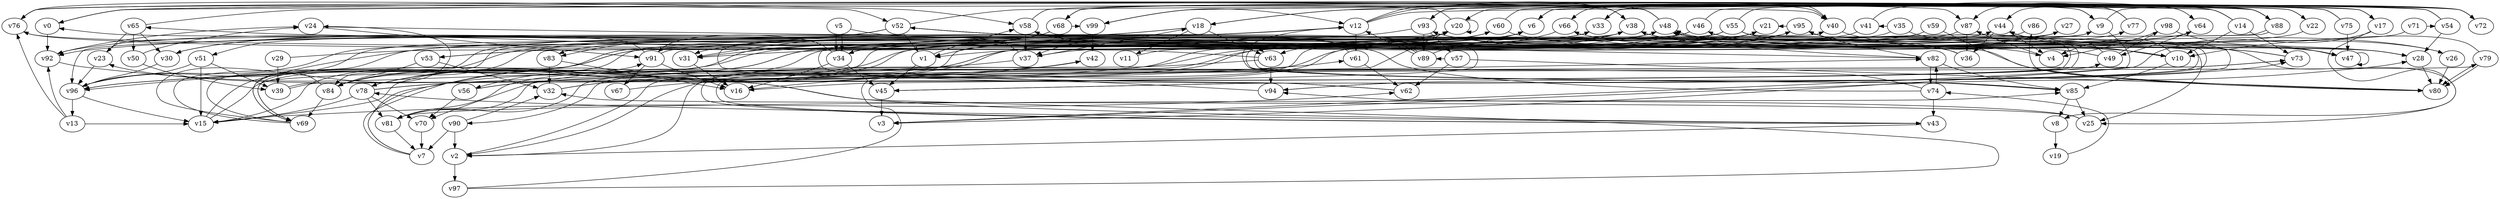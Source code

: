 // Benchmark game 147 - 100 vertices
digraph G {
    v0 [name="v0", player=0];
    v1 [name="v1", player=0];
    v2 [name="v2", player=0];
    v3 [name="v3", player=1, target=1];
    v4 [name="v4", player=0];
    v5 [name="v5", player=0];
    v6 [name="v6", player=1];
    v7 [name="v7", player=0];
    v8 [name="v8", player=1];
    v9 [name="v9", player=1, target=1];
    v10 [name="v10", player=1];
    v11 [name="v11", player=0];
    v12 [name="v12", player=0];
    v13 [name="v13", player=1, target=1];
    v14 [name="v14", player=0];
    v15 [name="v15", player=1, target=1];
    v16 [name="v16", player=0, target=1];
    v17 [name="v17", player=0];
    v18 [name="v18", player=1];
    v19 [name="v19", player=0];
    v20 [name="v20", player=0];
    v21 [name="v21", player=0];
    v22 [name="v22", player=1];
    v23 [name="v23", player=1];
    v24 [name="v24", player=0, target=1];
    v25 [name="v25", player=1, target=1];
    v26 [name="v26", player=0];
    v27 [name="v27", player=0];
    v28 [name="v28", player=0];
    v29 [name="v29", player=0];
    v30 [name="v30", player=0];
    v31 [name="v31", player=1, target=1];
    v32 [name="v32", player=1];
    v33 [name="v33", player=1];
    v34 [name="v34", player=1];
    v35 [name="v35", player=1];
    v36 [name="v36", player=1];
    v37 [name="v37", player=0];
    v38 [name="v38", player=0];
    v39 [name="v39", player=1];
    v40 [name="v40", player=1];
    v41 [name="v41", player=0];
    v42 [name="v42", player=0];
    v43 [name="v43", player=0];
    v44 [name="v44", player=0];
    v45 [name="v45", player=1];
    v46 [name="v46", player=1];
    v47 [name="v47", player=0];
    v48 [name="v48", player=1];
    v49 [name="v49", player=0];
    v50 [name="v50", player=1];
    v51 [name="v51", player=0];
    v52 [name="v52", player=1];
    v53 [name="v53", player=0];
    v54 [name="v54", player=0, target=1];
    v55 [name="v55", player=0];
    v56 [name="v56", player=1, target=1];
    v57 [name="v57", player=1];
    v58 [name="v58", player=1];
    v59 [name="v59", player=1];
    v60 [name="v60", player=0];
    v61 [name="v61", player=0];
    v62 [name="v62", player=0];
    v63 [name="v63", player=1];
    v64 [name="v64", player=0];
    v65 [name="v65", player=1, target=1];
    v66 [name="v66", player=0];
    v67 [name="v67", player=0];
    v68 [name="v68", player=0];
    v69 [name="v69", player=1, target=1];
    v70 [name="v70", player=0];
    v71 [name="v71", player=0];
    v72 [name="v72", player=1];
    v73 [name="v73", player=1];
    v74 [name="v74", player=0];
    v75 [name="v75", player=1];
    v76 [name="v76", player=0, target=1];
    v77 [name="v77", player=1];
    v78 [name="v78", player=1];
    v79 [name="v79", player=0];
    v80 [name="v80", player=1];
    v81 [name="v81", player=1];
    v82 [name="v82", player=0];
    v83 [name="v83", player=1, target=1];
    v84 [name="v84", player=0];
    v85 [name="v85", player=1];
    v86 [name="v86", player=1];
    v87 [name="v87", player=1];
    v88 [name="v88", player=0, target=1];
    v89 [name="v89", player=1];
    v90 [name="v90", player=1];
    v91 [name="v91", player=1];
    v92 [name="v92", player=1];
    v93 [name="v93", player=0];
    v94 [name="v94", player=1];
    v95 [name="v95", player=1];
    v96 [name="v96", player=0];
    v97 [name="v97", player=1];
    v98 [name="v98", player=1];
    v99 [name="v99", player=1];

    v0 -> v92;
    v1 -> v45;
    v2 -> v97;
    v3 -> v28 [constraint="time == 18"];
    v4 -> v87 [constraint="time % 5 == 0"];
    v5 -> v34 [constraint="time % 4 == 2"];
    v6 -> v69 [constraint="time % 5 == 0"];
    v7 -> v27 [constraint="time == 6"];
    v8 -> v19;
    v9 -> v72 [constraint="time >= 15"];
    v10 -> v4 [constraint="time == 4"];
    v11 -> v64 [constraint="time == 10"];
    v12 -> v96 [constraint="time == 8"];
    v13 -> v92 [constraint="(time % 2 == 1) || (time % 3 == 0)"];
    v14 -> v0 [constraint="(time >= 10) && (time <= 24)"];
    v15 -> v62 [constraint="time % 6 == 4"];
    v16 -> v42 [constraint="time == 0"];
    v17 -> v8 [constraint="time % 5 == 3"];
    v18 -> v84 [constraint="(time >= 10) && (time <= 18)"];
    v19 -> v74 [constraint="time % 3 == 1"];
    v20 -> v68 [constraint="time % 3 == 1"];
    v21 -> v81 [constraint="time >= 14"];
    v22 -> v99 [constraint="time >= 15"];
    v23 -> v63 [constraint="time % 6 == 0"];
    v24 -> v91 [constraint="time <= 20"];
    v25 -> v94 [constraint="time % 6 == 4"];
    v26 -> v80;
    v27 -> v2 [constraint="time == 18"];
    v28 -> v65 [constraint="(time >= 4) && (time <= 23)"];
    v29 -> v9 [constraint="time <= 8"];
    v30 -> v96;
    v31 -> v16;
    v32 -> v64 [constraint="time >= 2"];
    v33 -> v78 [constraint="time == 4"];
    v34 -> v91 [constraint="(time % 3 == 1) || (time % 4 == 1)"];
    v35 -> v41 [constraint="time == 6"];
    v36 -> v93 [constraint="time >= 3"];
    v37 -> v18 [constraint="time <= 15"];
    v38 -> v2 [constraint="time == 20"];
    v39 -> v48 [constraint="time == 16"];
    v40 -> v66 [constraint="time >= 5"];
    v41 -> v64 [constraint="time <= 5"];
    v42 -> v96 [constraint="time >= 6"];
    v43 -> v73 [constraint="time == 15"];
    v44 -> v36;
    v45 -> v3;
    v46 -> v72 [constraint="time >= 4"];
    v47 -> v38 [constraint="time >= 4"];
    v48 -> v84 [constraint="time == 3"];
    v49 -> v37 [constraint="time <= 14"];
    v50 -> v24 [constraint="time % 6 == 0"];
    v51 -> v15;
    v52 -> v92 [constraint="time == 5"];
    v53 -> v84;
    v54 -> v20 [constraint="time % 4 == 0"];
    v55 -> v94 [constraint="time >= 7"];
    v56 -> v77 [constraint="time >= 6"];
    v57 -> v62;
    v58 -> v87 [constraint="time <= 12"];
    v59 -> v80 [constraint="time == 3"];
    v60 -> v22 [constraint="time <= 5"];
    v61 -> v62;
    v62 -> v40 [constraint="time >= 11"];
    v63 -> v69 [constraint="time % 2 == 1"];
    v64 -> v49;
    v65 -> v23;
    v66 -> v63 [constraint="time % 3 == 0"];
    v67 -> v82 [constraint="time <= 7"];
    v68 -> v30 [constraint="time >= 12"];
    v69 -> v24 [constraint="time == 0"];
    v70 -> v7 [constraint="time == 9"];
    v71 -> v1 [constraint="time % 5 == 2"];
    v72 -> v18 [constraint="time % 3 == 2"];
    v73 -> v46 [constraint="time == 1"];
    v74 -> v56 [constraint="time % 3 == 0"];
    v75 -> v99 [constraint="(time >= 1) && (time <= 23)"];
    v76 -> v17 [constraint="time % 4 == 2"];
    v77 -> v87 [constraint="time >= 10"];
    v78 -> v15;
    v79 -> v80 [constraint="time == 3"];
    v80 -> v0 [constraint="time % 4 == 3"];
    v81 -> v7;
    v82 -> v74;
    v83 -> v32;
    v84 -> v96 [constraint="time <= 13"];
    v85 -> v12 [constraint="time == 3"];
    v86 -> v15 [constraint="time % 3 == 0"];
    v87 -> v36;
    v88 -> v85 [constraint="time >= 3"];
    v89 -> v95 [constraint="time >= 6"];
    v90 -> v7;
    v91 -> v16;
    v92 -> v24 [constraint="time <= 10"];
    v93 -> v92 [constraint="(time >= 4) && (time <= 24)"];
    v94 -> v73 [constraint="time % 3 == 2"];
    v95 -> v69 [constraint="time == 16"];
    v96 -> v15;
    v97 -> v23 [constraint="time == 10"];
    v98 -> v4;
    v99 -> v12 [constraint="time >= 13"];
    v79 -> v10 [constraint="time == 2"];
    v6 -> v88 [constraint="time >= 10"];
    v74 -> v43;
    v18 -> v11;
    v78 -> v61 [constraint="time % 4 == 1"];
    v84 -> v69;
    v37 -> v83 [constraint="time <= 25"];
    v41 -> v15 [constraint="time >= 10"];
    v82 -> v38 [constraint="time % 2 == 1"];
    v77 -> v68 [constraint="time <= 20"];
    v52 -> v30;
    v13 -> v76 [constraint="time >= 12"];
    v96 -> v13;
    v35 -> v26 [constraint="time >= 14"];
    v55 -> v88 [constraint="time == 1"];
    v10 -> v85;
    v0 -> v38 [constraint="time % 6 == 4"];
    v17 -> v3 [constraint="time == 11"];
    v48 -> v18 [constraint="time % 2 == 0"];
    v78 -> v70;
    v22 -> v90 [constraint="time == 13"];
    v98 -> v47;
    v88 -> v85 [constraint="time % 3 == 2"];
    v58 -> v16 [constraint="time == 20"];
    v93 -> v89;
    v95 -> v81 [constraint="time == 11"];
    v52 -> v88 [constraint="time >= 10"];
    v91 -> v12 [constraint="time <= 18"];
    v56 -> v9 [constraint="time <= 9"];
    v59 -> v78 [constraint="time == 8"];
    v90 -> v2;
    v2 -> v44 [constraint="(time % 3 == 0) || (time % 3 == 2)"];
    v95 -> v21 [constraint="time == 20"];
    v74 -> v58 [constraint="time >= 8"];
    v85 -> v25;
    v71 -> v54 [constraint="time <= 21"];
    v60 -> v70 [constraint="time >= 14"];
    v14 -> v73;
    v7 -> v91 [constraint="time % 3 == 2"];
    v18 -> v69 [constraint="time >= 5"];
    v5 -> v34;
    v51 -> v96;
    v49 -> v66 [constraint="time % 4 == 0"];
    v12 -> v40 [constraint="time >= 12"];
    v83 -> v16;
    v69 -> v33 [constraint="time % 6 == 0"];
    v52 -> v1;
    v82 -> v95 [constraint="time % 3 == 2"];
    v56 -> v70;
    v60 -> v4 [constraint="time == 13"];
    v38 -> v78 [constraint="time >= 11"];
    v12 -> v61;
    v15 -> v21 [constraint="time == 16"];
    v12 -> v40 [constraint="time >= 4"];
    v34 -> v45;
    v69 -> v38 [constraint="time >= 1"];
    v78 -> v81;
    v76 -> v58 [constraint="time % 3 == 0"];
    v15 -> v6 [constraint="(time % 2 == 1) || (time % 5 == 0)"];
    v5 -> v82 [constraint="time == 8"];
    v43 -> v78 [constraint="time % 3 == 1"];
    v32 -> v6 [constraint="time == 11"];
    v55 -> v45 [constraint="time >= 14"];
    v46 -> v10 [constraint="time % 5 == 2"];
    v89 -> v31 [constraint="time >= 13"];
    v44 -> v4;
    v37 -> v96 [constraint="time >= 11"];
    v81 -> v85 [constraint="time == 18"];
    v93 -> v17 [constraint="time >= 1"];
    v75 -> v47;
    v46 -> v34 [constraint="time <= 7"];
    v23 -> v96 [constraint="time % 2 == 0"];
    v57 -> v89 [constraint="time % 4 == 2"];
    v34 -> v16;
    v65 -> v30;
    v81 -> v73 [constraint="time == 16"];
    v58 -> v37;
    v76 -> v52 [constraint="time >= 1"];
    v35 -> v78 [constraint="time <= 25"];
    v43 -> v2 [constraint="time % 4 == 3"];
    v68 -> v83 [constraint="time % 4 == 0"];
    v55 -> v25 [constraint="time % 3 == 2"];
    v85 -> v8;
    v92 -> v43 [constraint="time >= 10"];
    v97 -> v20 [constraint="time == 5"];
    v13 -> v15 [constraint="time <= 21"];
    v75 -> v93 [constraint="time <= 17"];
    v20 -> v31 [constraint="(time >= 7) && (time <= 21)"];
    v47 -> v47 [constraint="time == 20"];
    v54 -> v28;
    v87 -> v37 [constraint="time >= 14"];
    v24 -> v25 [constraint="time == 1"];
    v10 -> v44 [constraint="time == 9"];
    v1 -> v58 [constraint="time % 4 == 2"];
    v91 -> v51 [constraint="time % 2 == 1"];
    v49 -> v93 [constraint="time <= 11"];
    v43 -> v79 [constraint="(time % 4 == 0) || (time % 5 == 2)"];
    v78 -> v49 [constraint="time >= 6"];
    v96 -> v60 [constraint="time <= 13"];
    v89 -> v12 [constraint="time % 2 == 1"];
    v46 -> v53 [constraint="time % 4 == 3"];
    v51 -> v39;
    v27 -> v31 [constraint="time == 10"];
    v65 -> v50;
    v14 -> v10;
    v73 -> v52 [constraint="time == 12"];
    v76 -> v28 [constraint="time % 3 == 1"];
    v74 -> v82 [constraint="time == 4"];
    v29 -> v39;
    v54 -> v76 [constraint="time <= 21"];
    v40 -> v10 [constraint="time == 5"];
    v91 -> v67;
    v63 -> v76 [constraint="time >= 8"];
    v57 -> v80;
    v63 -> v94;
    v89 -> v31 [constraint="time == 1"];
    v14 -> v6 [constraint="(time >= 7) && (time <= 22)"];
    v49 -> v98 [constraint="time % 4 == 1"];
    v36 -> v95 [constraint="(time % 3 == 0) || (time % 4 == 2)"];
    v94 -> v84 [constraint="time % 4 == 0"];
    v80 -> v86 [constraint="time == 16"];
    v39 -> v48 [constraint="time == 15"];
    v48 -> v0 [constraint="(time >= 6) && (time <= 22)"];
    v50 -> v39 [constraint="time == 0"];
    v26 -> v48 [constraint="time <= 11"];
    v84 -> v21 [constraint="time <= 9"];
    v68 -> v99 [constraint="time == 5"];
    v18 -> v63;
    v79 -> v80;
    v58 -> v28 [constraint="time == 10"];
    v55 -> v53 [constraint="time == 19"];
    v7 -> v48 [constraint="time <= 6"];
    v62 -> v20 [constraint="time == 15"];
    v96 -> v20 [constraint="time <= 11"];
    v52 -> v47 [constraint="time >= 7"];
    v9 -> v33 [constraint="time == 13"];
    v52 -> v45 [constraint="time % 5 == 0"];
    v53 -> v32;
    v20 -> v20 [constraint="time == 4"];
    v25 -> v32 [constraint="time <= 23"];
    v90 -> v32 [constraint="time >= 6"];
    v93 -> v57;
    v88 -> v33 [constraint="time % 2 == 1"];
    v55 -> v34 [constraint="time % 3 == 1"];
    v12 -> v38 [constraint="time >= 11"];
    v9 -> v3 [constraint="time % 4 == 3"];
    v65 -> v9 [constraint="(time % 4 == 0) || (time % 4 == 0)"];
    v28 -> v80;
    v14 -> v44 [constraint="time == 13"];
    v61 -> v1 [constraint="time == 7"];
    v82 -> v85;
    v99 -> v42;
}
